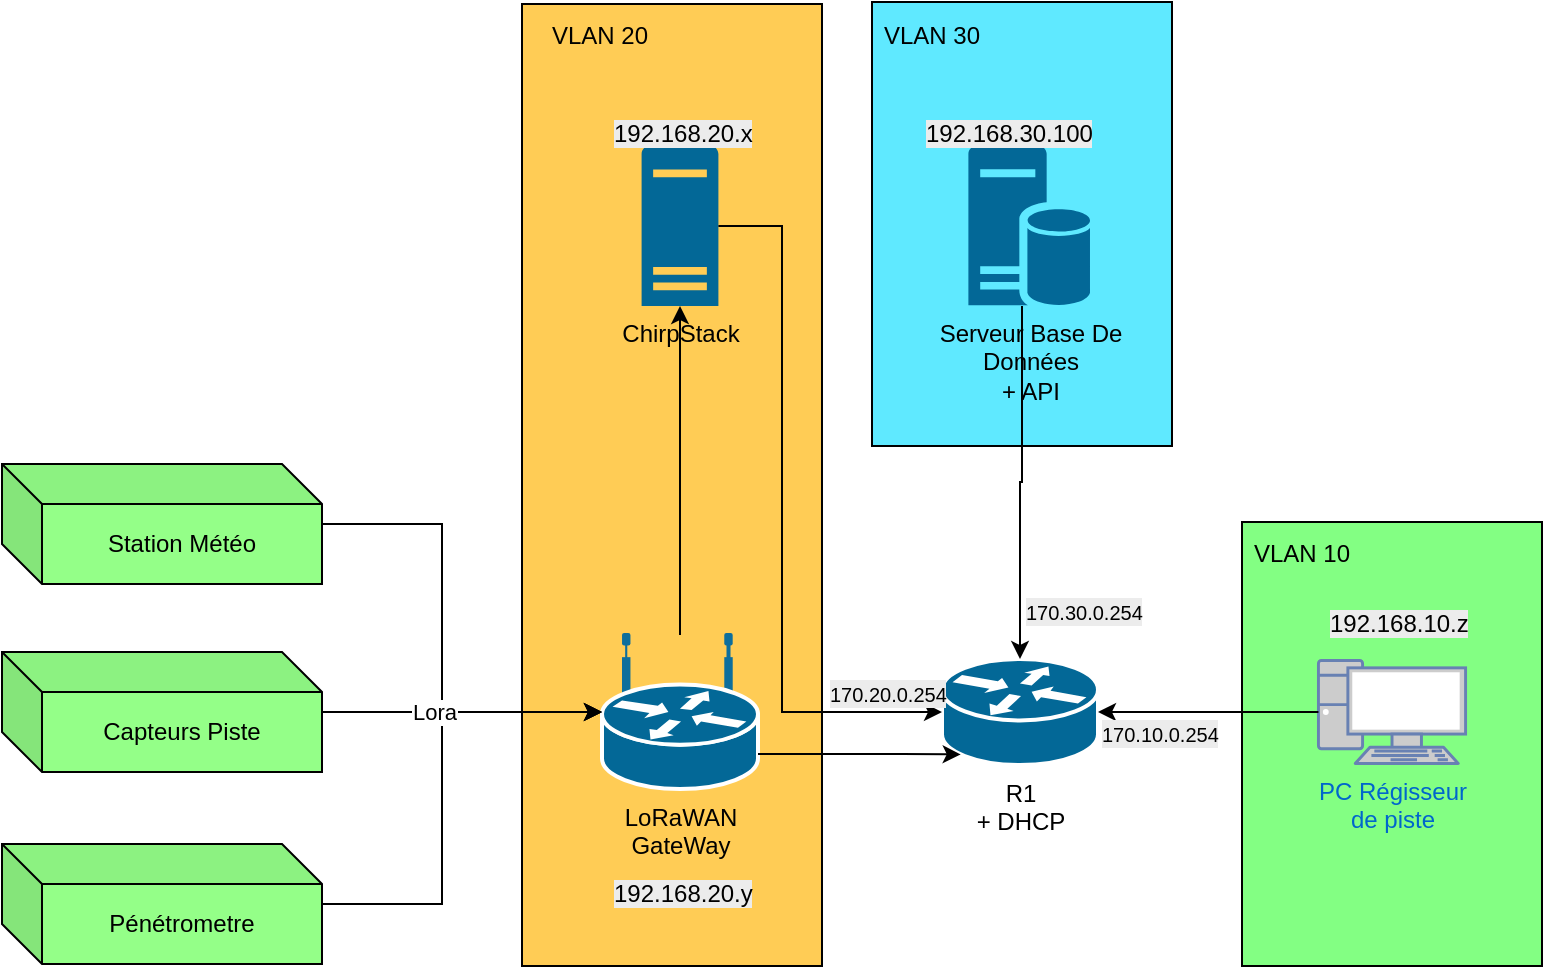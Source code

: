 <mxfile version="27.0.5">
  <diagram id="l8hXMBHkgcEJcSW0mbfh" name="Page-1">
    <mxGraphModel dx="1388" dy="649" grid="1" gridSize="10" guides="1" tooltips="1" connect="1" arrows="1" fold="1" page="1" pageScale="1" pageWidth="1169" pageHeight="827" math="0" shadow="0">
      <root>
        <mxCell id="0" />
        <mxCell id="1" parent="0" />
        <mxCell id="jClpwl0w-e8Gz5kQGs58-23" value="" style="rounded=0;whiteSpace=wrap;html=1;fillColor=#5FE9FF;" parent="1" vertex="1">
          <mxGeometry x="585" y="68" width="150" height="222" as="geometry" />
        </mxCell>
        <mxCell id="jClpwl0w-e8Gz5kQGs58-17" value="" style="rounded=0;whiteSpace=wrap;html=1;fillColor=#FFCC55;" parent="1" vertex="1">
          <mxGeometry x="410" y="69" width="150" height="481" as="geometry" />
        </mxCell>
        <mxCell id="jClpwl0w-e8Gz5kQGs58-1" value="R1&lt;div&gt;+ DHCP&lt;/div&gt;" style="shape=mxgraph.cisco.routers.router;sketch=0;html=1;pointerEvents=1;dashed=0;fillColor=#036897;strokeColor=#ffffff;strokeWidth=2;verticalLabelPosition=bottom;verticalAlign=top;align=center;outlineConnect=0;" parent="1" vertex="1">
          <mxGeometry x="620" y="396.5" width="78" height="53" as="geometry" />
        </mxCell>
        <mxCell id="jClpwl0w-e8Gz5kQGs58-3" value="Station Météo" style="shape=cube;whiteSpace=wrap;html=1;boundedLbl=1;backgroundOutline=1;darkOpacity=0.05;darkOpacity2=0.1;fillColor=#94FF88;" parent="1" vertex="1">
          <mxGeometry x="150" y="299" width="160" height="60" as="geometry" />
        </mxCell>
        <mxCell id="jClpwl0w-e8Gz5kQGs58-6" value="Capteurs Piste" style="shape=cube;whiteSpace=wrap;html=1;boundedLbl=1;backgroundOutline=1;darkOpacity=0.05;darkOpacity2=0.1;fillColor=#94FF88;" parent="1" vertex="1">
          <mxGeometry x="150" y="393" width="160" height="60" as="geometry" />
        </mxCell>
        <mxCell id="jClpwl0w-e8Gz5kQGs58-7" value="Pénétrometre" style="shape=cube;whiteSpace=wrap;html=1;boundedLbl=1;backgroundOutline=1;darkOpacity=0.05;darkOpacity2=0.1;fillColor=#94FF88;" parent="1" vertex="1">
          <mxGeometry x="150" y="489" width="160" height="60" as="geometry" />
        </mxCell>
        <mxCell id="jClpwl0w-e8Gz5kQGs58-8" value="LoRaWAN&lt;div&gt;GateWay&lt;/div&gt;" style="shape=mxgraph.cisco.routers.wireless_router;html=1;pointerEvents=1;dashed=0;fillColor=#036897;strokeColor=#ffffff;strokeWidth=2;verticalLabelPosition=bottom;verticalAlign=top;align=center;outlineConnect=0;" parent="1" vertex="1">
          <mxGeometry x="450" y="384.5" width="78" height="77" as="geometry" />
        </mxCell>
        <mxCell id="jClpwl0w-e8Gz5kQGs58-9" value="Serveur Base De&lt;div&gt;Données&lt;div&gt;+ API&lt;/div&gt;&lt;/div&gt;" style="sketch=0;aspect=fixed;pointerEvents=1;shadow=0;dashed=0;html=1;strokeColor=none;labelPosition=center;verticalLabelPosition=bottom;verticalAlign=top;align=center;fillColor=#036897;shape=mxgraph.mscae.enterprise.database_server" parent="1" vertex="1">
          <mxGeometry x="633.2" y="140" width="60.8" height="80" as="geometry" />
        </mxCell>
        <mxCell id="jClpwl0w-e8Gz5kQGs58-10" value="ChirpStack" style="sketch=0;aspect=fixed;pointerEvents=1;shadow=0;dashed=0;html=1;strokeColor=none;labelPosition=center;verticalLabelPosition=bottom;verticalAlign=top;align=center;fillColor=#036897;shape=mxgraph.mscae.enterprise.server_generic" parent="1" vertex="1">
          <mxGeometry x="469.8" y="140" width="38.4" height="80" as="geometry" />
        </mxCell>
        <mxCell id="jClpwl0w-e8Gz5kQGs58-12" style="edgeStyle=orthogonalEdgeStyle;rounded=0;orthogonalLoop=1;jettySize=auto;html=1;entryX=0.5;entryY=1;entryDx=0;entryDy=0;entryPerimeter=0;shadow=0;" parent="1" source="jClpwl0w-e8Gz5kQGs58-8" target="jClpwl0w-e8Gz5kQGs58-10" edge="1">
          <mxGeometry relative="1" as="geometry" />
        </mxCell>
        <mxCell id="jClpwl0w-e8Gz5kQGs58-13" style="edgeStyle=orthogonalEdgeStyle;rounded=0;orthogonalLoop=1;jettySize=auto;html=1;entryX=0;entryY=0.5;entryDx=0;entryDy=0;entryPerimeter=0;" parent="1" source="jClpwl0w-e8Gz5kQGs58-6" target="jClpwl0w-e8Gz5kQGs58-8" edge="1">
          <mxGeometry relative="1" as="geometry">
            <Array as="points">
              <mxPoint x="360" y="423" />
              <mxPoint x="360" y="423" />
            </Array>
          </mxGeometry>
        </mxCell>
        <mxCell id="jClpwl0w-e8Gz5kQGs58-14" style="edgeStyle=orthogonalEdgeStyle;rounded=0;orthogonalLoop=1;jettySize=auto;html=1;entryX=0;entryY=0.5;entryDx=0;entryDy=0;entryPerimeter=0;" parent="1" source="jClpwl0w-e8Gz5kQGs58-3" target="jClpwl0w-e8Gz5kQGs58-8" edge="1">
          <mxGeometry relative="1" as="geometry">
            <Array as="points">
              <mxPoint x="370" y="329" />
              <mxPoint x="370" y="423" />
            </Array>
          </mxGeometry>
        </mxCell>
        <mxCell id="jClpwl0w-e8Gz5kQGs58-15" style="edgeStyle=orthogonalEdgeStyle;rounded=0;orthogonalLoop=1;jettySize=auto;html=1;entryX=0;entryY=0.5;entryDx=0;entryDy=0;entryPerimeter=0;" parent="1" source="jClpwl0w-e8Gz5kQGs58-7" target="jClpwl0w-e8Gz5kQGs58-8" edge="1">
          <mxGeometry relative="1" as="geometry">
            <Array as="points">
              <mxPoint x="370" y="519" />
              <mxPoint x="370" y="423" />
            </Array>
          </mxGeometry>
        </mxCell>
        <mxCell id="jClpwl0w-e8Gz5kQGs58-16" value="Lora" style="edgeLabel;html=1;align=center;verticalAlign=middle;resizable=0;points=[];" parent="jClpwl0w-e8Gz5kQGs58-15" vertex="1" connectable="0">
          <mxGeometry x="0.676" y="1" relative="1" as="geometry">
            <mxPoint x="-46" y="1" as="offset" />
          </mxGeometry>
        </mxCell>
        <mxCell id="jClpwl0w-e8Gz5kQGs58-18" value="VLAN 20" style="text;html=1;align=center;verticalAlign=middle;whiteSpace=wrap;rounded=0;" parent="1" vertex="1">
          <mxGeometry x="419" y="70" width="60" height="30" as="geometry" />
        </mxCell>
        <mxCell id="jClpwl0w-e8Gz5kQGs58-19" value="&lt;span style=&quot;color: rgb(0, 0, 0); font-family: Helvetica; font-size: 12px; font-style: normal; font-variant-ligatures: normal; font-variant-caps: normal; font-weight: 400; letter-spacing: normal; text-align: center; text-indent: 0px; text-transform: none; word-spacing: 0px; -webkit-text-stroke-width: 0px; white-space: nowrap; background-color: rgb(236, 236, 236); text-decoration-thickness: initial; text-decoration-style: initial; text-decoration-color: initial; float: none; display: inline !important;&quot;&gt;192.168.20.x&lt;/span&gt;" style="text;whiteSpace=wrap;html=1;" parent="1" vertex="1">
          <mxGeometry x="454" y="120" width="70" height="20" as="geometry" />
        </mxCell>
        <mxCell id="jClpwl0w-e8Gz5kQGs58-21" style="edgeStyle=orthogonalEdgeStyle;rounded=0;orthogonalLoop=1;jettySize=auto;html=1;entryX=0.12;entryY=0.9;entryDx=0;entryDy=0;entryPerimeter=0;" parent="1" source="jClpwl0w-e8Gz5kQGs58-8" target="jClpwl0w-e8Gz5kQGs58-1" edge="1">
          <mxGeometry relative="1" as="geometry">
            <Array as="points">
              <mxPoint x="600" y="444" />
              <mxPoint x="600" y="444" />
            </Array>
          </mxGeometry>
        </mxCell>
        <mxCell id="jClpwl0w-e8Gz5kQGs58-22" style="edgeStyle=orthogonalEdgeStyle;rounded=0;orthogonalLoop=1;jettySize=auto;html=1;entryX=0;entryY=0.5;entryDx=0;entryDy=0;entryPerimeter=0;" parent="1" source="jClpwl0w-e8Gz5kQGs58-10" target="jClpwl0w-e8Gz5kQGs58-1" edge="1">
          <mxGeometry relative="1" as="geometry">
            <mxPoint x="610" y="370" as="targetPoint" />
            <Array as="points">
              <mxPoint x="540" y="180" />
              <mxPoint x="540" y="423" />
            </Array>
          </mxGeometry>
        </mxCell>
        <mxCell id="jClpwl0w-e8Gz5kQGs58-24" value="VLAN 30" style="text;html=1;align=center;verticalAlign=middle;whiteSpace=wrap;rounded=0;" parent="1" vertex="1">
          <mxGeometry x="585" y="70" width="60" height="30" as="geometry" />
        </mxCell>
        <mxCell id="jClpwl0w-e8Gz5kQGs58-25" value="&lt;span style=&quot;color: rgb(0, 0, 0); font-family: Helvetica; font-size: 12px; font-style: normal; font-variant-ligatures: normal; font-variant-caps: normal; font-weight: 400; letter-spacing: normal; text-align: center; text-indent: 0px; text-transform: none; word-spacing: 0px; -webkit-text-stroke-width: 0px; white-space: nowrap; background-color: rgb(236, 236, 236); text-decoration-thickness: initial; text-decoration-style: initial; text-decoration-color: initial; float: none; display: inline !important;&quot;&gt;192.168.30.100&lt;/span&gt;" style="text;whiteSpace=wrap;html=1;" parent="1" vertex="1">
          <mxGeometry x="610" y="120" width="70" height="20" as="geometry" />
        </mxCell>
        <mxCell id="jClpwl0w-e8Gz5kQGs58-27" style="edgeStyle=orthogonalEdgeStyle;rounded=0;orthogonalLoop=1;jettySize=auto;html=1;entryX=0.5;entryY=0;entryDx=0;entryDy=0;entryPerimeter=0;" parent="1" source="jClpwl0w-e8Gz5kQGs58-9" target="jClpwl0w-e8Gz5kQGs58-1" edge="1">
          <mxGeometry relative="1" as="geometry">
            <Array as="points">
              <mxPoint x="660" y="308" />
              <mxPoint x="659" y="308" />
            </Array>
          </mxGeometry>
        </mxCell>
        <mxCell id="jClpwl0w-e8Gz5kQGs58-28" value="" style="rounded=0;whiteSpace=wrap;html=1;fillColor=#83FF83;" parent="1" vertex="1">
          <mxGeometry x="770" y="328" width="150" height="222" as="geometry" />
        </mxCell>
        <mxCell id="jClpwl0w-e8Gz5kQGs58-30" value="PC Régisseur&lt;div&gt;de piste&lt;/div&gt;" style="fontColor=#0066CC;verticalAlign=top;verticalLabelPosition=bottom;labelPosition=center;align=center;html=1;outlineConnect=0;fillColor=#CCCCCC;strokeColor=#6881B3;gradientColor=none;gradientDirection=north;strokeWidth=2;shape=mxgraph.networks.pc;" parent="1" vertex="1">
          <mxGeometry x="808.22" y="397.25" width="73.57" height="51.5" as="geometry" />
        </mxCell>
        <mxCell id="jClpwl0w-e8Gz5kQGs58-31" value="VLAN 10" style="text;html=1;align=center;verticalAlign=middle;whiteSpace=wrap;rounded=0;" parent="1" vertex="1">
          <mxGeometry x="770" y="329" width="60" height="30" as="geometry" />
        </mxCell>
        <mxCell id="jClpwl0w-e8Gz5kQGs58-32" value="&lt;span style=&quot;color: rgb(0, 0, 0); font-family: Helvetica; font-size: 12px; font-style: normal; font-variant-ligatures: normal; font-variant-caps: normal; font-weight: 400; letter-spacing: normal; text-align: center; text-indent: 0px; text-transform: none; word-spacing: 0px; -webkit-text-stroke-width: 0px; white-space: nowrap; background-color: rgb(236, 236, 236); text-decoration-thickness: initial; text-decoration-style: initial; text-decoration-color: initial; float: none; display: inline !important;&quot;&gt;192.168.10.z&lt;/span&gt;" style="text;whiteSpace=wrap;html=1;" parent="1" vertex="1">
          <mxGeometry x="811.79" y="364.5" width="70" height="20" as="geometry" />
        </mxCell>
        <mxCell id="jClpwl0w-e8Gz5kQGs58-33" style="edgeStyle=orthogonalEdgeStyle;rounded=0;orthogonalLoop=1;jettySize=auto;html=1;entryX=1;entryY=0.5;entryDx=0;entryDy=0;entryPerimeter=0;" parent="1" source="jClpwl0w-e8Gz5kQGs58-30" target="jClpwl0w-e8Gz5kQGs58-1" edge="1">
          <mxGeometry relative="1" as="geometry" />
        </mxCell>
        <mxCell id="uLp4zWKkthHn5dEOMuva-4" value="&lt;span style=&quot;color: rgb(0, 0, 0); font-family: Helvetica; font-style: normal; font-variant-ligatures: normal; font-variant-caps: normal; font-weight: 400; letter-spacing: normal; orphans: 2; text-align: center; text-indent: 0px; text-transform: none; widows: 2; word-spacing: 0px; -webkit-text-stroke-width: 0px; white-space: nowrap; background-color: rgb(236, 236, 236); text-decoration-thickness: initial; text-decoration-style: initial; text-decoration-color: initial; float: none; display: inline !important;&quot;&gt;&lt;font style=&quot;font-size: 10px;&quot;&gt;170.10.0.254&lt;/font&gt;&lt;/span&gt;" style="text;whiteSpace=wrap;html=1;" parent="1" vertex="1">
          <mxGeometry x="698" y="420" width="62" height="20" as="geometry" />
        </mxCell>
        <mxCell id="JfUw5AQRG4dN37I0dHWG-1" value="&lt;span style=&quot;color: rgb(0, 0, 0); font-family: Helvetica; font-style: normal; font-variant-ligatures: normal; font-variant-caps: normal; font-weight: 400; letter-spacing: normal; orphans: 2; text-align: center; text-indent: 0px; text-transform: none; widows: 2; word-spacing: 0px; -webkit-text-stroke-width: 0px; white-space: nowrap; background-color: rgb(236, 236, 236); text-decoration-thickness: initial; text-decoration-style: initial; text-decoration-color: initial; float: none; display: inline !important;&quot;&gt;&lt;font style=&quot;font-size: 10px;&quot;&gt;170.30.0.254&lt;/font&gt;&lt;/span&gt;" style="text;whiteSpace=wrap;html=1;" parent="1" vertex="1">
          <mxGeometry x="660" y="359" width="62" height="20" as="geometry" />
        </mxCell>
        <mxCell id="JfUw5AQRG4dN37I0dHWG-2" value="&lt;span style=&quot;color: rgb(0, 0, 0); font-family: Helvetica; font-style: normal; font-variant-ligatures: normal; font-variant-caps: normal; font-weight: 400; letter-spacing: normal; orphans: 2; text-align: center; text-indent: 0px; text-transform: none; widows: 2; word-spacing: 0px; -webkit-text-stroke-width: 0px; white-space: nowrap; background-color: rgb(236, 236, 236); text-decoration-thickness: initial; text-decoration-style: initial; text-decoration-color: initial; float: none; display: inline !important;&quot;&gt;&lt;font style=&quot;font-size: 10px;&quot;&gt;170.20.0.254&lt;/font&gt;&lt;/span&gt;" style="text;whiteSpace=wrap;html=1;" parent="1" vertex="1">
          <mxGeometry x="562" y="400" width="62" height="20" as="geometry" />
        </mxCell>
        <mxCell id="qB9bXmccMYQ1EBb5JTRB-1" value="&lt;span style=&quot;color: rgb(0, 0, 0); font-family: Helvetica; font-size: 12px; font-style: normal; font-variant-ligatures: normal; font-variant-caps: normal; font-weight: 400; letter-spacing: normal; text-align: center; text-indent: 0px; text-transform: none; word-spacing: 0px; -webkit-text-stroke-width: 0px; white-space: nowrap; background-color: rgb(236, 236, 236); text-decoration-thickness: initial; text-decoration-style: initial; text-decoration-color: initial; float: none; display: inline !important;&quot;&gt;192.168.20.y&lt;/span&gt;" style="text;whiteSpace=wrap;html=1;" vertex="1" parent="1">
          <mxGeometry x="454" y="500" width="70" height="20" as="geometry" />
        </mxCell>
      </root>
    </mxGraphModel>
  </diagram>
</mxfile>
